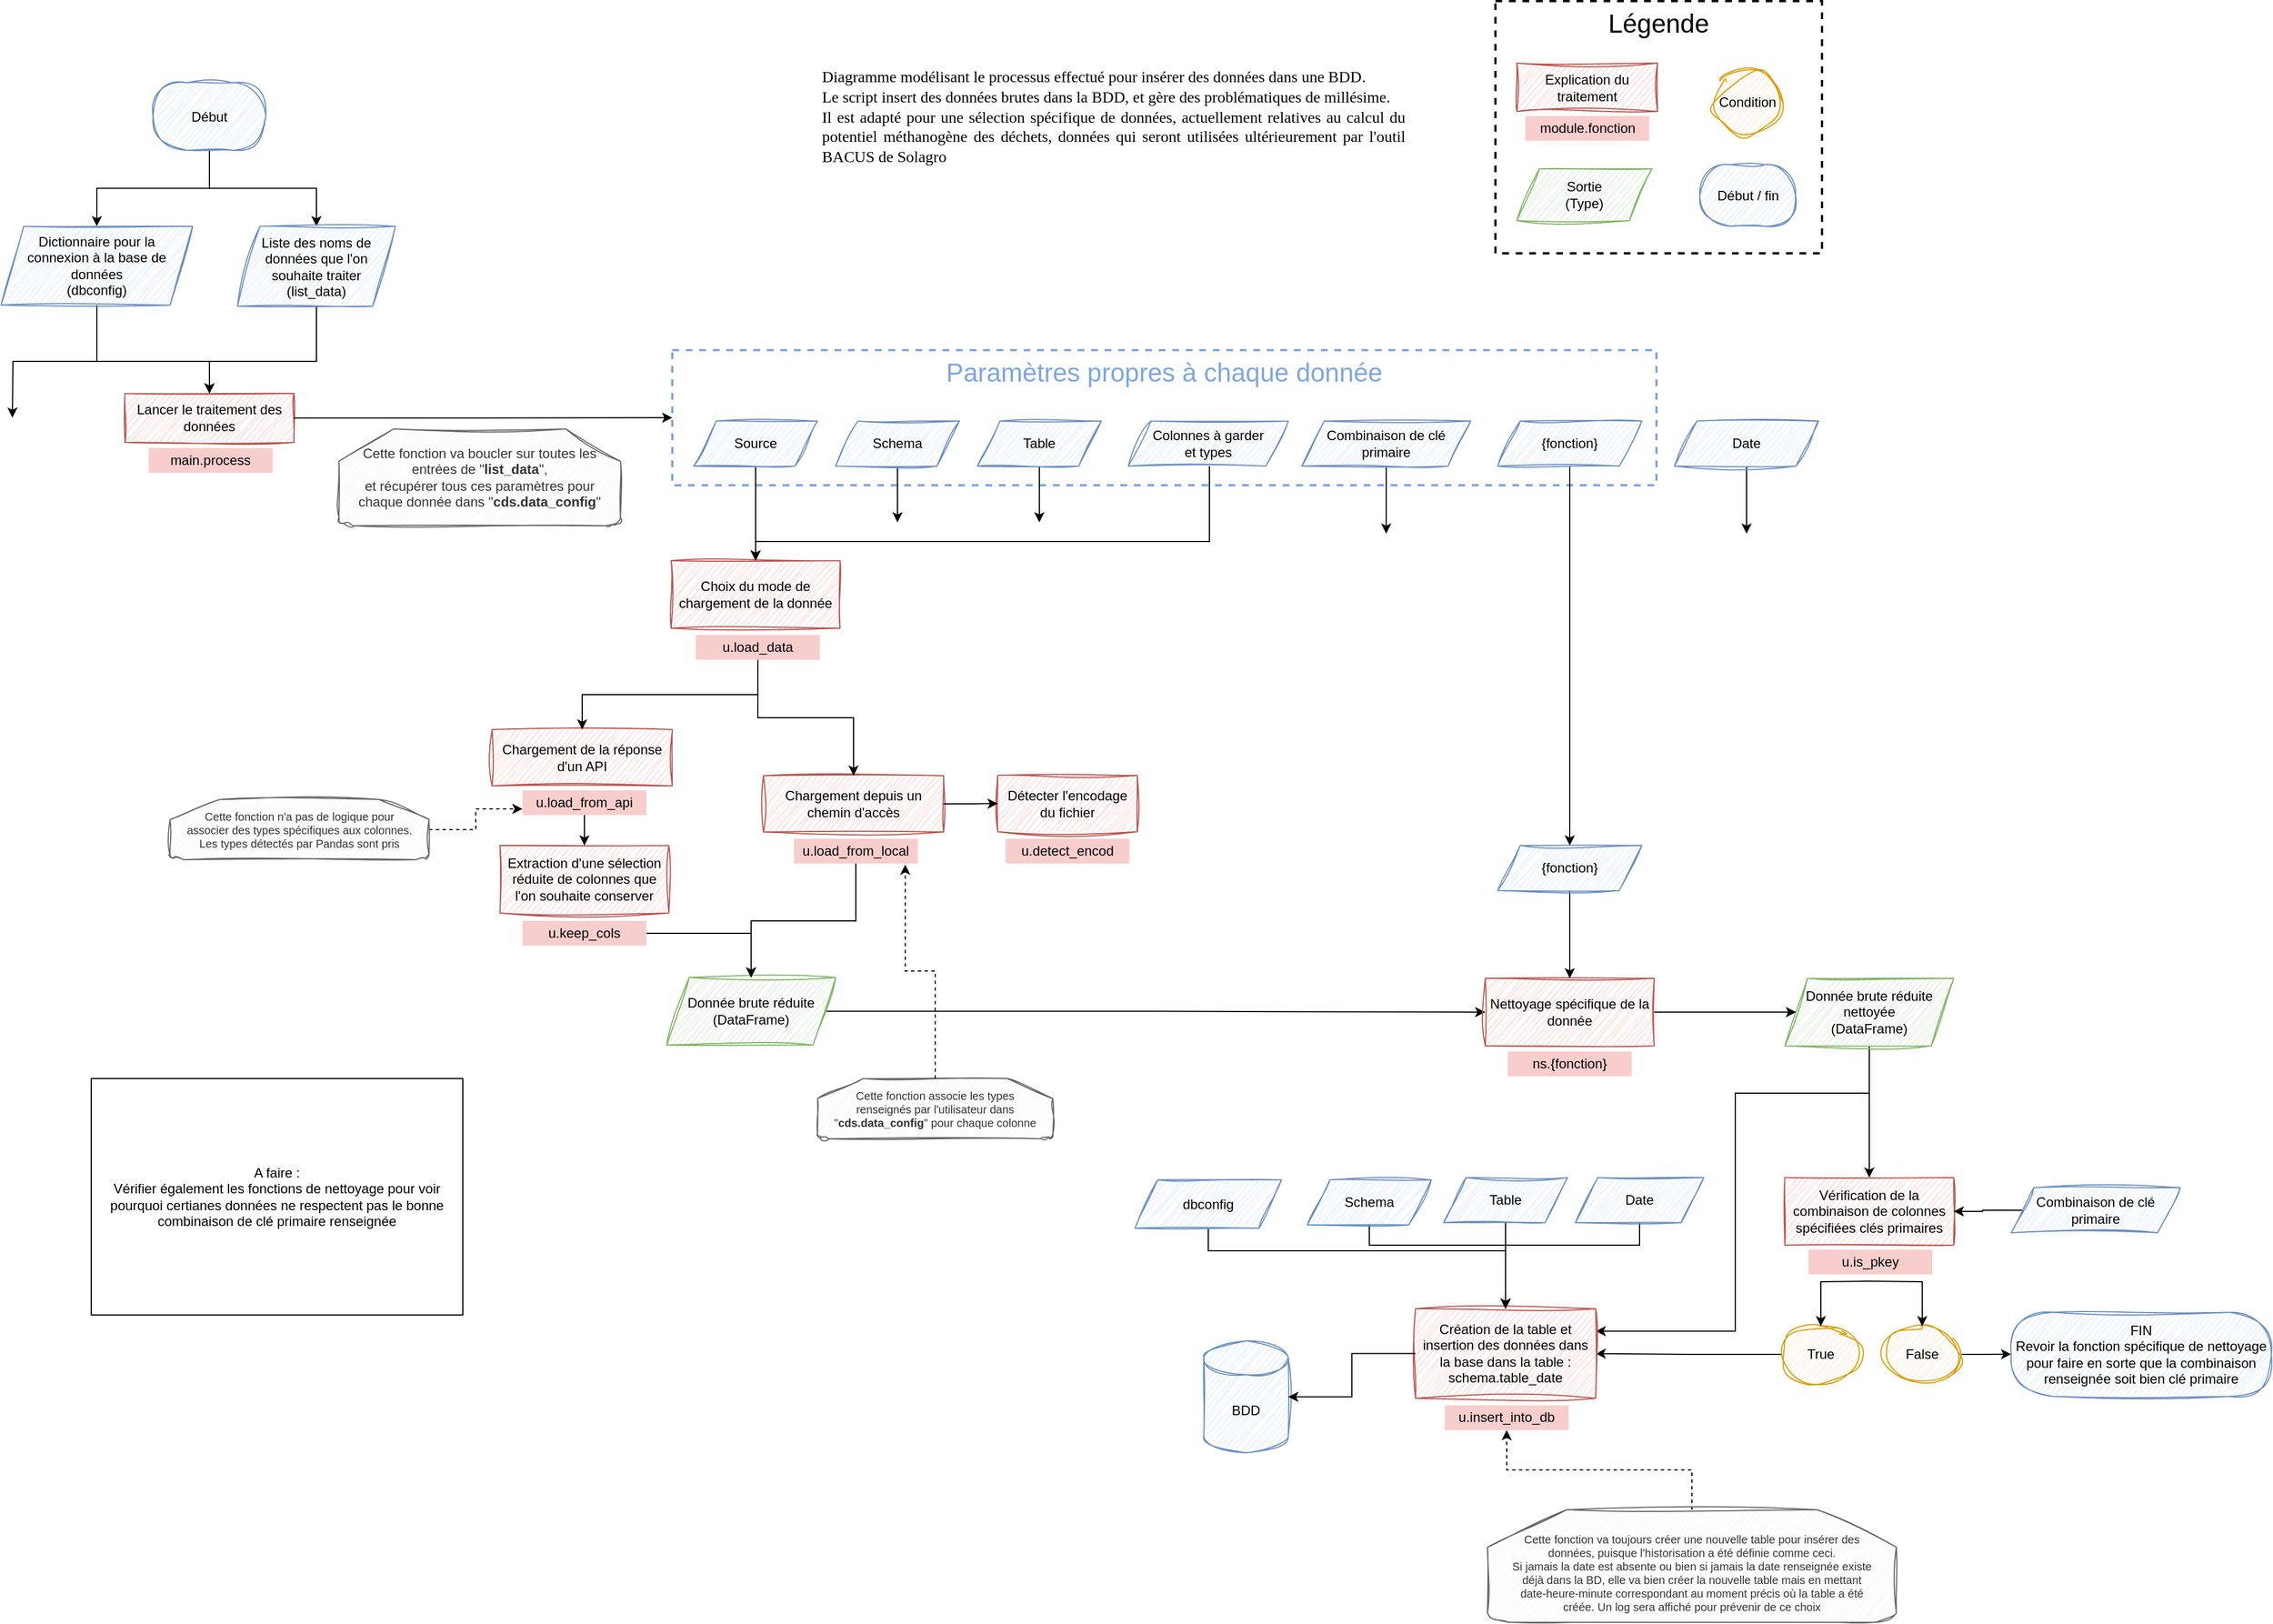 <mxfile version="24.4.9" type="github">
  <diagram name="diagramme de prétraitement BACUS" id="u4DxyU6BI0TSQ7bg5pkQ">
    <mxGraphModel dx="2915" dy="834" grid="1" gridSize="10" guides="1" tooltips="1" connect="1" arrows="1" fold="1" page="1" pageScale="1" pageWidth="1169" pageHeight="827" math="0" shadow="0">
      <root>
        <mxCell id="0" />
        <mxCell id="1" style="" parent="0" />
        <mxCell id="ykNilkHp2qxzxDO7TVly-141" value="Paramètres propres à chaque donnée" style="rounded=0;whiteSpace=wrap;html=1;fillColor=none;strokeColor=#7EA6E0;strokeWidth=2;dashed=1;verticalAlign=top;fontSize=23;fontColor=#7EA6E0;" parent="1" vertex="1">
          <mxGeometry x="56" y="320" width="874" height="120" as="geometry" />
        </mxCell>
        <mxCell id="ykNilkHp2qxzxDO7TVly-148" value="Légende" style="rounded=0;whiteSpace=wrap;html=1;fillColor=none;strokeColor=#000000;strokeWidth=2;dashed=1;verticalAlign=top;fontSize=23;fontColor=#000000;" parent="1" vertex="1">
          <mxGeometry x="787" y="10" width="290" height="224" as="geometry" />
        </mxCell>
        <mxCell id="ykNilkHp2qxzxDO7TVly-1" value="&lt;div align=&quot;justify&quot; style=&quot;font-size: 14px;&quot;&gt;&lt;font face=&quot;Verdana&quot; style=&quot;font-size: 14px;&quot;&gt;Diagramme modélisant le processus effectué pour insérer des données dans une BDD&lt;/font&gt;.&lt;/div&gt;&lt;div align=&quot;justify&quot; style=&quot;font-size: 14px;&quot;&gt;&lt;font face=&quot;Verdana&quot; style=&quot;font-size: 14px;&quot;&gt;Le script insert des données brutes dans la BDD, et gère des problématiques de millésime.&lt;/font&gt;&lt;/div&gt;&lt;div align=&quot;justify&quot; style=&quot;font-size: 14px;&quot;&gt;&lt;font face=&quot;Verdana&quot; style=&quot;font-size: 14px;&quot;&gt;Il est adapté pour une sélection spécifique de données, actuellement relatives au calcul du potentiel méthanogène des déchets, données qui seront utilisées ultérieurement par l&#39;outil BACUS de Solagro&amp;nbsp;&lt;/font&gt;&lt;font face=&quot;qgXE17dpwsvQwZZDxikX&quot; style=&quot;font-size: 14px;&quot;&gt; &lt;/font&gt;&lt;br&gt;&lt;/div&gt;" style="text;html=1;align=center;verticalAlign=middle;whiteSpace=wrap;rounded=0;" parent="1" vertex="1">
          <mxGeometry x="188" y="30" width="520" height="165" as="geometry" />
        </mxCell>
        <mxCell id="ykNilkHp2qxzxDO7TVly-10" value="" style="group" parent="1" vertex="1" connectable="0">
          <mxGeometry x="-104" y="647" width="160" height="86" as="geometry" />
        </mxCell>
        <mxCell id="ykNilkHp2qxzxDO7TVly-7" value="Chargement de la réponse d&#39;un API" style="rounded=0;whiteSpace=wrap;html=1;fillColor=#f8cecc;strokeColor=#b85450;sketch=1;curveFitting=1;jiggle=2;" parent="ykNilkHp2qxzxDO7TVly-10" vertex="1">
          <mxGeometry y="10" width="160" height="50" as="geometry" />
        </mxCell>
        <mxCell id="ykNilkHp2qxzxDO7TVly-9" value="u.load_from_api" style="text;html=1;align=center;verticalAlign=middle;whiteSpace=wrap;rounded=0;fillColor=#f8cecc;strokeColor=none;glass=0;shadow=0;" parent="ykNilkHp2qxzxDO7TVly-10" vertex="1">
          <mxGeometry x="27" y="64" width="110" height="22" as="geometry" />
        </mxCell>
        <mxCell id="ykNilkHp2qxzxDO7TVly-14" value="" style="group" parent="1" vertex="1" connectable="0">
          <mxGeometry x="137" y="688" width="160" height="88" as="geometry" />
        </mxCell>
        <mxCell id="ykNilkHp2qxzxDO7TVly-8" value="Chargement depuis un chemin d&#39;accès" style="rounded=0;whiteSpace=wrap;html=1;fillColor=#f8cecc;strokeColor=#b85450;sketch=1;curveFitting=1;jiggle=2;" parent="ykNilkHp2qxzxDO7TVly-14" vertex="1">
          <mxGeometry y="10" width="160" height="50" as="geometry" />
        </mxCell>
        <mxCell id="ykNilkHp2qxzxDO7TVly-11" value="" style="group" parent="ykNilkHp2qxzxDO7TVly-14" vertex="1" connectable="0">
          <mxGeometry y="2" width="160" height="86" as="geometry" />
        </mxCell>
        <mxCell id="ykNilkHp2qxzxDO7TVly-13" value="u.load_from_local" style="text;html=1;align=center;verticalAlign=middle;whiteSpace=wrap;rounded=0;fillColor=#f8cecc;strokeColor=none;glass=0;shadow=0;" parent="ykNilkHp2qxzxDO7TVly-11" vertex="1">
          <mxGeometry x="27" y="64" width="110" height="22" as="geometry" />
        </mxCell>
        <mxCell id="ykNilkHp2qxzxDO7TVly-16" value="" style="group" parent="1" vertex="1" connectable="0">
          <mxGeometry x="55" y="507" width="150" height="87" as="geometry" />
        </mxCell>
        <mxCell id="ykNilkHp2qxzxDO7TVly-4" value="Choix du mode de chargement de la donnée" style="rounded=0;whiteSpace=wrap;html=1;fillColor=#f8cecc;strokeColor=#b85450;sketch=1;curveFitting=1;jiggle=2;" parent="ykNilkHp2qxzxDO7TVly-16" vertex="1">
          <mxGeometry width="150" height="60" as="geometry" />
        </mxCell>
        <mxCell id="ykNilkHp2qxzxDO7TVly-15" value="u.load_data" style="text;html=1;align=center;verticalAlign=middle;whiteSpace=wrap;rounded=0;fillColor=#f8cecc;strokeColor=none;glass=0;shadow=0;" parent="ykNilkHp2qxzxDO7TVly-16" vertex="1">
          <mxGeometry x="22" y="66" width="110" height="22" as="geometry" />
        </mxCell>
        <mxCell id="ykNilkHp2qxzxDO7TVly-23" value="" style="group" parent="1" vertex="1" connectable="0">
          <mxGeometry x="-97" y="760" width="150" height="89" as="geometry" />
        </mxCell>
        <mxCell id="ykNilkHp2qxzxDO7TVly-21" value="Extraction d&#39;une sélection réduite de colonnes que l&#39;on souhaite conserver" style="rounded=0;whiteSpace=wrap;html=1;fillColor=#f8cecc;strokeColor=#b85450;sketch=1;curveFitting=1;jiggle=2;" parent="ykNilkHp2qxzxDO7TVly-23" vertex="1">
          <mxGeometry width="150" height="60" as="geometry" />
        </mxCell>
        <mxCell id="ykNilkHp2qxzxDO7TVly-22" value="u.keep_cols" style="text;html=1;align=center;verticalAlign=middle;whiteSpace=wrap;rounded=0;fillColor=#f8cecc;strokeColor=none;glass=0;shadow=0;" parent="ykNilkHp2qxzxDO7TVly-23" vertex="1">
          <mxGeometry x="20" y="67" width="110" height="22" as="geometry" />
        </mxCell>
        <mxCell id="6cZS5B_oIn2Czi7_O2uO-26" style="edgeStyle=orthogonalEdgeStyle;rounded=0;orthogonalLoop=1;jettySize=auto;html=1;entryX=0;entryY=0.5;entryDx=0;entryDy=0;" edge="1" parent="1" source="ykNilkHp2qxzxDO7TVly-25" target="ykNilkHp2qxzxDO7TVly-28">
          <mxGeometry relative="1" as="geometry" />
        </mxCell>
        <mxCell id="ykNilkHp2qxzxDO7TVly-25" value="&lt;div&gt;Donnée brute réduite &lt;br&gt;&lt;/div&gt;&lt;div&gt;(DataFrame)&lt;br&gt;&lt;/div&gt;" style="shape=parallelogram;perimeter=parallelogramPerimeter;whiteSpace=wrap;html=1;fixedSize=1;fillColor=#d5e8d4;strokeColor=#82b366;sketch=1;curveFitting=1;jiggle=2;" parent="1" vertex="1">
          <mxGeometry x="51" y="877.26" width="150" height="60" as="geometry" />
        </mxCell>
        <mxCell id="ykNilkHp2qxzxDO7TVly-30" value="" style="group" parent="1" vertex="1" connectable="0">
          <mxGeometry x="778" y="878" width="150" height="87" as="geometry" />
        </mxCell>
        <mxCell id="ykNilkHp2qxzxDO7TVly-28" value="Nettoyage spécifique de la donnée" style="rounded=0;whiteSpace=wrap;html=1;fillColor=#f8cecc;strokeColor=#b85450;sketch=1;curveFitting=1;jiggle=2;" parent="ykNilkHp2qxzxDO7TVly-30" vertex="1">
          <mxGeometry width="150" height="60" as="geometry" />
        </mxCell>
        <mxCell id="ykNilkHp2qxzxDO7TVly-29" value="ns.{fonction}" style="text;html=1;align=center;verticalAlign=middle;whiteSpace=wrap;rounded=0;fillColor=#f8cecc;strokeColor=none;glass=0;shadow=0;" parent="ykNilkHp2qxzxDO7TVly-30" vertex="1">
          <mxGeometry x="20" y="65" width="110" height="22" as="geometry" />
        </mxCell>
        <mxCell id="ykNilkHp2qxzxDO7TVly-42" style="edgeStyle=orthogonalEdgeStyle;rounded=0;orthogonalLoop=1;jettySize=auto;html=1;entryX=0.5;entryY=0;entryDx=0;entryDy=0;" parent="1" source="ykNilkHp2qxzxDO7TVly-34" target="ykNilkHp2qxzxDO7TVly-36" edge="1">
          <mxGeometry relative="1" as="geometry" />
        </mxCell>
        <mxCell id="ykNilkHp2qxzxDO7TVly-132" style="edgeStyle=orthogonalEdgeStyle;rounded=0;orthogonalLoop=1;jettySize=auto;html=1;entryX=1;entryY=0.25;entryDx=0;entryDy=0;" parent="1" source="ykNilkHp2qxzxDO7TVly-34" target="ykNilkHp2qxzxDO7TVly-114" edge="1">
          <mxGeometry relative="1" as="geometry">
            <Array as="points">
              <mxPoint x="1119" y="980" />
              <mxPoint x="1000" y="980" />
              <mxPoint x="1000" y="1191" />
            </Array>
          </mxGeometry>
        </mxCell>
        <mxCell id="ykNilkHp2qxzxDO7TVly-34" value="&lt;div&gt;Donnée brute réduite&lt;/div&gt;&lt;div&gt;nettoyée &lt;br&gt;&lt;/div&gt;&lt;div&gt;(DataFrame)&lt;br&gt;&lt;/div&gt;" style="shape=parallelogram;perimeter=parallelogramPerimeter;whiteSpace=wrap;html=1;fixedSize=1;fillColor=#d5e8d4;strokeColor=#82b366;sketch=1;curveFitting=1;jiggle=2;" parent="1" vertex="1">
          <mxGeometry x="1044" y="878" width="150" height="60" as="geometry" />
        </mxCell>
        <mxCell id="ykNilkHp2qxzxDO7TVly-35" value="" style="edgeStyle=orthogonalEdgeStyle;rounded=0;orthogonalLoop=1;jettySize=auto;html=1;" parent="1" source="ykNilkHp2qxzxDO7TVly-28" target="ykNilkHp2qxzxDO7TVly-34" edge="1">
          <mxGeometry relative="1" as="geometry" />
        </mxCell>
        <mxCell id="ykNilkHp2qxzxDO7TVly-38" value="" style="group" parent="1" vertex="1" connectable="0">
          <mxGeometry x="1044" y="1055" width="150" height="86" as="geometry" />
        </mxCell>
        <mxCell id="ykNilkHp2qxzxDO7TVly-36" value="Vérification de la combinaison de colonnes spécifiées clés primaires" style="rounded=0;whiteSpace=wrap;html=1;fillColor=#f8cecc;strokeColor=#b85450;sketch=1;curveFitting=1;jiggle=2;" parent="ykNilkHp2qxzxDO7TVly-38" vertex="1">
          <mxGeometry width="150" height="60" as="geometry" />
        </mxCell>
        <mxCell id="ykNilkHp2qxzxDO7TVly-37" value="u.is_pkey" style="text;html=1;align=center;verticalAlign=middle;whiteSpace=wrap;rounded=0;fillColor=#f8cecc;strokeColor=none;glass=0;shadow=0;" parent="ykNilkHp2qxzxDO7TVly-38" vertex="1">
          <mxGeometry x="21" y="64" width="110" height="22" as="geometry" />
        </mxCell>
        <mxCell id="ykNilkHp2qxzxDO7TVly-116" style="edgeStyle=orthogonalEdgeStyle;rounded=0;orthogonalLoop=1;jettySize=auto;html=1;entryX=1;entryY=0.5;entryDx=0;entryDy=0;" parent="1" source="ykNilkHp2qxzxDO7TVly-43" target="ykNilkHp2qxzxDO7TVly-114" edge="1">
          <mxGeometry relative="1" as="geometry" />
        </mxCell>
        <mxCell id="ykNilkHp2qxzxDO7TVly-43" value="True" style="ellipse;whiteSpace=wrap;html=1;fillColor=#ffe6cc;strokeColor=#d79b00;sketch=1;curveFitting=1;jiggle=2;" parent="1" vertex="1">
          <mxGeometry x="1041" y="1187" width="70" height="50" as="geometry" />
        </mxCell>
        <mxCell id="ykNilkHp2qxzxDO7TVly-115" value="" style="edgeStyle=orthogonalEdgeStyle;rounded=0;orthogonalLoop=1;jettySize=auto;html=1;" parent="1" source="ykNilkHp2qxzxDO7TVly-45" edge="1">
          <mxGeometry relative="1" as="geometry">
            <mxPoint x="1245" y="1211.857" as="targetPoint" />
          </mxGeometry>
        </mxCell>
        <mxCell id="ykNilkHp2qxzxDO7TVly-45" value="False" style="ellipse;whiteSpace=wrap;html=1;sketch=1;curveFitting=1;jiggle=2;fillColor=#ffe6cc;strokeColor=#d79b00;" parent="1" vertex="1">
          <mxGeometry x="1131" y="1187" width="70" height="50" as="geometry" />
        </mxCell>
        <mxCell id="ykNilkHp2qxzxDO7TVly-46" style="edgeStyle=orthogonalEdgeStyle;rounded=0;orthogonalLoop=1;jettySize=auto;html=1;entryX=0.5;entryY=0;entryDx=0;entryDy=0;" parent="1" target="ykNilkHp2qxzxDO7TVly-43" edge="1">
          <mxGeometry relative="1" as="geometry">
            <mxPoint x="1119" y="1147" as="sourcePoint" />
          </mxGeometry>
        </mxCell>
        <mxCell id="ykNilkHp2qxzxDO7TVly-47" style="edgeStyle=orthogonalEdgeStyle;rounded=0;orthogonalLoop=1;jettySize=auto;html=1;" parent="1" target="ykNilkHp2qxzxDO7TVly-45" edge="1">
          <mxGeometry relative="1" as="geometry">
            <mxPoint x="1119" y="1147" as="sourcePoint" />
          </mxGeometry>
        </mxCell>
        <mxCell id="ykNilkHp2qxzxDO7TVly-48" value="&lt;div&gt;FIN&lt;br&gt;&lt;/div&gt;&lt;div&gt;Revoir la fonction spécifique de nettoyage pour faire en sorte que la combinaison renseignée soit bien clé primaire&lt;/div&gt;" style="rounded=1;whiteSpace=wrap;html=1;fillColor=#dae8fc;strokeColor=#6c8ebf;sketch=1;curveFitting=1;jiggle=2;arcSize=50;" parent="1" vertex="1">
          <mxGeometry x="1245" y="1174.63" width="231" height="74.75" as="geometry" />
        </mxCell>
        <mxCell id="ykNilkHp2qxzxDO7TVly-104" style="edgeStyle=orthogonalEdgeStyle;rounded=0;orthogonalLoop=1;jettySize=auto;html=1;" parent="1" source="ykNilkHp2qxzxDO7TVly-93" target="ykNilkHp2qxzxDO7TVly-4" edge="1">
          <mxGeometry relative="1" as="geometry" />
        </mxCell>
        <mxCell id="ykNilkHp2qxzxDO7TVly-93" value="Source" style="shape=parallelogram;perimeter=parallelogramPerimeter;whiteSpace=wrap;html=1;fixedSize=1;fillColor=#dae8fc;strokeColor=#6c8ebf;sketch=1;curveFitting=1;jiggle=2;" parent="1" vertex="1">
          <mxGeometry x="75" y="383" width="110" height="40" as="geometry" />
        </mxCell>
        <mxCell id="ykNilkHp2qxzxDO7TVly-137" style="edgeStyle=orthogonalEdgeStyle;rounded=0;orthogonalLoop=1;jettySize=auto;html=1;" parent="1" source="ykNilkHp2qxzxDO7TVly-94" edge="1">
          <mxGeometry relative="1" as="geometry">
            <mxPoint x="256" y="473" as="targetPoint" />
          </mxGeometry>
        </mxCell>
        <mxCell id="ykNilkHp2qxzxDO7TVly-94" value="Schema" style="shape=parallelogram;perimeter=parallelogramPerimeter;whiteSpace=wrap;html=1;fixedSize=1;fillColor=#dae8fc;strokeColor=#6c8ebf;sketch=1;curveFitting=1;jiggle=2;" parent="1" vertex="1">
          <mxGeometry x="201" y="383" width="110" height="40" as="geometry" />
        </mxCell>
        <mxCell id="ykNilkHp2qxzxDO7TVly-138" style="edgeStyle=orthogonalEdgeStyle;rounded=0;orthogonalLoop=1;jettySize=auto;html=1;" parent="1" source="ykNilkHp2qxzxDO7TVly-95" edge="1">
          <mxGeometry relative="1" as="geometry">
            <mxPoint x="382" y="473" as="targetPoint" />
          </mxGeometry>
        </mxCell>
        <mxCell id="ykNilkHp2qxzxDO7TVly-95" value="Table" style="shape=parallelogram;perimeter=parallelogramPerimeter;whiteSpace=wrap;html=1;fixedSize=1;fillColor=#dae8fc;strokeColor=#6c8ebf;sketch=1;curveFitting=1;jiggle=2;" parent="1" vertex="1">
          <mxGeometry x="327" y="383" width="110" height="40" as="geometry" />
        </mxCell>
        <mxCell id="ykNilkHp2qxzxDO7TVly-140" style="edgeStyle=orthogonalEdgeStyle;rounded=0;orthogonalLoop=1;jettySize=auto;html=1;" parent="1" source="ykNilkHp2qxzxDO7TVly-97" edge="1">
          <mxGeometry relative="1" as="geometry">
            <mxPoint x="690" y="483" as="targetPoint" />
          </mxGeometry>
        </mxCell>
        <mxCell id="ykNilkHp2qxzxDO7TVly-97" value="Combinaison de clé primaire" style="shape=parallelogram;perimeter=parallelogramPerimeter;whiteSpace=wrap;html=1;fixedSize=1;fillColor=#dae8fc;strokeColor=#6c8ebf;sketch=1;curveFitting=1;jiggle=2;" parent="1" vertex="1">
          <mxGeometry x="615" y="383" width="150" height="40" as="geometry" />
        </mxCell>
        <mxCell id="ykNilkHp2qxzxDO7TVly-108" style="edgeStyle=orthogonalEdgeStyle;rounded=0;orthogonalLoop=1;jettySize=auto;html=1;entryX=0.5;entryY=0;entryDx=0;entryDy=0;" parent="1" source="ykNilkHp2qxzxDO7TVly-98" target="ykNilkHp2qxzxDO7TVly-28" edge="1">
          <mxGeometry relative="1" as="geometry" />
        </mxCell>
        <mxCell id="ykNilkHp2qxzxDO7TVly-98" value="{fonction}" style="shape=parallelogram;perimeter=parallelogramPerimeter;whiteSpace=wrap;html=1;fixedSize=1;fillColor=#dae8fc;strokeColor=#6c8ebf;sketch=1;curveFitting=1;jiggle=2;" parent="1" vertex="1">
          <mxGeometry x="789" y="760" width="128" height="40" as="geometry" />
        </mxCell>
        <mxCell id="ykNilkHp2qxzxDO7TVly-139" style="edgeStyle=orthogonalEdgeStyle;rounded=0;orthogonalLoop=1;jettySize=auto;html=1;" parent="1" source="ykNilkHp2qxzxDO7TVly-99" edge="1">
          <mxGeometry relative="1" as="geometry">
            <mxPoint x="1010" y="483" as="targetPoint" />
          </mxGeometry>
        </mxCell>
        <mxCell id="ykNilkHp2qxzxDO7TVly-99" value="Date" style="shape=parallelogram;perimeter=parallelogramPerimeter;whiteSpace=wrap;html=1;fixedSize=1;fillColor=#dae8fc;strokeColor=#6c8ebf;sketch=1;curveFitting=1;jiggle=2;" parent="1" vertex="1">
          <mxGeometry x="946" y="383" width="128" height="40" as="geometry" />
        </mxCell>
        <mxCell id="6cZS5B_oIn2Czi7_O2uO-19" style="edgeStyle=orthogonalEdgeStyle;rounded=0;orthogonalLoop=1;jettySize=auto;html=1;entryX=0.5;entryY=0;entryDx=0;entryDy=0;" edge="1" parent="1" source="ykNilkHp2qxzxDO7TVly-106" target="ykNilkHp2qxzxDO7TVly-4">
          <mxGeometry relative="1" as="geometry">
            <Array as="points">
              <mxPoint x="533" y="490" />
              <mxPoint x="130" y="490" />
            </Array>
          </mxGeometry>
        </mxCell>
        <mxCell id="ykNilkHp2qxzxDO7TVly-106" value="&lt;div&gt;Colonnes à garder&lt;/div&gt;&lt;div&gt;et types&lt;br&gt;&lt;/div&gt;" style="shape=parallelogram;perimeter=parallelogramPerimeter;whiteSpace=wrap;html=1;fixedSize=1;fillColor=#dae8fc;strokeColor=#6c8ebf;sketch=1;curveFitting=1;jiggle=2;" parent="1" vertex="1">
          <mxGeometry x="461" y="383" width="142" height="40" as="geometry" />
        </mxCell>
        <mxCell id="ykNilkHp2qxzxDO7TVly-110" style="edgeStyle=orthogonalEdgeStyle;rounded=0;orthogonalLoop=1;jettySize=auto;html=1;entryX=0.5;entryY=0;entryDx=0;entryDy=0;" parent="1" source="ykNilkHp2qxzxDO7TVly-109" target="ykNilkHp2qxzxDO7TVly-98" edge="1">
          <mxGeometry relative="1" as="geometry" />
        </mxCell>
        <mxCell id="ykNilkHp2qxzxDO7TVly-109" value="{fonction}" style="shape=parallelogram;perimeter=parallelogramPerimeter;whiteSpace=wrap;html=1;fixedSize=1;fillColor=#dae8fc;strokeColor=#6c8ebf;sketch=1;curveFitting=1;jiggle=2;" parent="1" vertex="1">
          <mxGeometry x="789" y="383" width="128" height="40" as="geometry" />
        </mxCell>
        <mxCell id="ykNilkHp2qxzxDO7TVly-112" style="edgeStyle=orthogonalEdgeStyle;rounded=0;orthogonalLoop=1;jettySize=auto;html=1;entryX=1;entryY=0.5;entryDx=0;entryDy=0;" parent="1" source="ykNilkHp2qxzxDO7TVly-111" target="ykNilkHp2qxzxDO7TVly-36" edge="1">
          <mxGeometry relative="1" as="geometry" />
        </mxCell>
        <mxCell id="ykNilkHp2qxzxDO7TVly-111" value="Combinaison de clé primaire" style="shape=parallelogram;perimeter=parallelogramPerimeter;whiteSpace=wrap;html=1;fixedSize=1;fillColor=#dae8fc;strokeColor=#6c8ebf;sketch=1;curveFitting=1;jiggle=2;" parent="1" vertex="1">
          <mxGeometry x="1245" y="1064" width="150" height="40" as="geometry" />
        </mxCell>
        <mxCell id="ykNilkHp2qxzxDO7TVly-118" value="" style="group" parent="1" vertex="1" connectable="0">
          <mxGeometry x="716" y="1171.53" width="160" height="107.74" as="geometry" />
        </mxCell>
        <mxCell id="ykNilkHp2qxzxDO7TVly-114" value="&lt;div&gt;Création de la table et insertion des données dans la base dans la table :&lt;/div&gt;&lt;div&gt;schema.table_date&lt;br&gt;&lt;/div&gt;" style="rounded=0;whiteSpace=wrap;html=1;fillColor=#f8cecc;strokeColor=#b85450;sketch=1;curveFitting=1;jiggle=2;" parent="ykNilkHp2qxzxDO7TVly-118" vertex="1">
          <mxGeometry width="160" height="79.47" as="geometry" />
        </mxCell>
        <mxCell id="ykNilkHp2qxzxDO7TVly-117" value="u.insert_into_db" style="text;html=1;align=center;verticalAlign=middle;whiteSpace=wrap;rounded=0;fillColor=#f8cecc;strokeColor=none;glass=0;shadow=0;" parent="ykNilkHp2qxzxDO7TVly-118" vertex="1">
          <mxGeometry x="26" y="85.74" width="110" height="22" as="geometry" />
        </mxCell>
        <mxCell id="ykNilkHp2qxzxDO7TVly-120" style="edgeStyle=orthogonalEdgeStyle;rounded=0;orthogonalLoop=1;jettySize=auto;html=1;exitX=0.5;exitY=1;exitDx=0;exitDy=0;entryX=0.5;entryY=0;entryDx=0;entryDy=0;" parent="1" source="ykNilkHp2qxzxDO7TVly-15" target="ykNilkHp2qxzxDO7TVly-7" edge="1">
          <mxGeometry relative="1" as="geometry" />
        </mxCell>
        <mxCell id="ykNilkHp2qxzxDO7TVly-121" style="edgeStyle=orthogonalEdgeStyle;rounded=0;orthogonalLoop=1;jettySize=auto;html=1;entryX=0.5;entryY=0;entryDx=0;entryDy=0;" parent="1" source="ykNilkHp2qxzxDO7TVly-15" target="ykNilkHp2qxzxDO7TVly-8" edge="1">
          <mxGeometry relative="1" as="geometry" />
        </mxCell>
        <mxCell id="ykNilkHp2qxzxDO7TVly-127" style="edgeStyle=orthogonalEdgeStyle;rounded=0;orthogonalLoop=1;jettySize=auto;html=1;" parent="1" source="ykNilkHp2qxzxDO7TVly-123" target="ykNilkHp2qxzxDO7TVly-114" edge="1">
          <mxGeometry relative="1" as="geometry">
            <Array as="points">
              <mxPoint x="675" y="1115" />
              <mxPoint x="796" y="1115" />
            </Array>
          </mxGeometry>
        </mxCell>
        <mxCell id="ykNilkHp2qxzxDO7TVly-123" value="Schema" style="shape=parallelogram;perimeter=parallelogramPerimeter;whiteSpace=wrap;html=1;fixedSize=1;fillColor=#dae8fc;strokeColor=#6c8ebf;sketch=1;curveFitting=1;jiggle=2;" parent="1" vertex="1">
          <mxGeometry x="620" y="1057" width="110" height="40" as="geometry" />
        </mxCell>
        <mxCell id="ykNilkHp2qxzxDO7TVly-128" style="edgeStyle=orthogonalEdgeStyle;rounded=0;orthogonalLoop=1;jettySize=auto;html=1;entryX=0.5;entryY=0;entryDx=0;entryDy=0;" parent="1" source="ykNilkHp2qxzxDO7TVly-124" target="ykNilkHp2qxzxDO7TVly-114" edge="1">
          <mxGeometry relative="1" as="geometry" />
        </mxCell>
        <mxCell id="ykNilkHp2qxzxDO7TVly-124" value="Table" style="shape=parallelogram;perimeter=parallelogramPerimeter;whiteSpace=wrap;html=1;fixedSize=1;fillColor=#dae8fc;strokeColor=#6c8ebf;sketch=1;curveFitting=1;jiggle=2;" parent="1" vertex="1">
          <mxGeometry x="741" y="1055" width="110" height="40" as="geometry" />
        </mxCell>
        <mxCell id="ykNilkHp2qxzxDO7TVly-129" style="edgeStyle=orthogonalEdgeStyle;rounded=0;orthogonalLoop=1;jettySize=auto;html=1;entryX=0.5;entryY=0;entryDx=0;entryDy=0;" parent="1" source="ykNilkHp2qxzxDO7TVly-125" target="ykNilkHp2qxzxDO7TVly-114" edge="1">
          <mxGeometry relative="1" as="geometry">
            <Array as="points">
              <mxPoint x="915" y="1115" />
              <mxPoint x="796" y="1115" />
            </Array>
          </mxGeometry>
        </mxCell>
        <mxCell id="ykNilkHp2qxzxDO7TVly-125" value="Date" style="shape=parallelogram;perimeter=parallelogramPerimeter;whiteSpace=wrap;html=1;fixedSize=1;fillColor=#dae8fc;strokeColor=#6c8ebf;sketch=1;curveFitting=1;jiggle=2;" parent="1" vertex="1">
          <mxGeometry x="858" y="1055" width="114" height="40" as="geometry" />
        </mxCell>
        <mxCell id="ykNilkHp2qxzxDO7TVly-135" value="BDD" style="shape=cylinder3;whiteSpace=wrap;html=1;boundedLbl=1;backgroundOutline=1;size=15;fillColor=#dae8fc;strokeColor=#6c8ebf;sketch=1;curveFitting=1;jiggle=2;" parent="1" vertex="1">
          <mxGeometry x="528" y="1200" width="75" height="99.47" as="geometry" />
        </mxCell>
        <mxCell id="ykNilkHp2qxzxDO7TVly-136" value="" style="edgeStyle=orthogonalEdgeStyle;rounded=0;orthogonalLoop=1;jettySize=auto;html=1;" parent="1" source="ykNilkHp2qxzxDO7TVly-114" target="ykNilkHp2qxzxDO7TVly-135" edge="1">
          <mxGeometry relative="1" as="geometry" />
        </mxCell>
        <mxCell id="ykNilkHp2qxzxDO7TVly-144" value="Sortie&lt;div&gt;(Type)&lt;br&gt;&lt;/div&gt;" style="shape=parallelogram;perimeter=parallelogramPerimeter;whiteSpace=wrap;html=1;fixedSize=1;fillColor=#d5e8d4;strokeColor=#82b366;sketch=1;curveFitting=1;jiggle=2;" parent="1" vertex="1">
          <mxGeometry x="806" y="159" width="120" height="46" as="geometry" />
        </mxCell>
        <mxCell id="ykNilkHp2qxzxDO7TVly-145" value="Condition" style="ellipse;whiteSpace=wrap;html=1;fillColor=#ffe6cc;strokeColor=#d79b00;sketch=1;curveFitting=1;jiggle=2;" parent="1" vertex="1">
          <mxGeometry x="981" y="70" width="60" height="60" as="geometry" />
        </mxCell>
        <mxCell id="ykNilkHp2qxzxDO7TVly-146" value="" style="group" parent="1" vertex="1" connectable="0">
          <mxGeometry x="806" y="65" width="125" height="71" as="geometry" />
        </mxCell>
        <mxCell id="ykNilkHp2qxzxDO7TVly-142" value="Explication du traitement" style="rounded=0;whiteSpace=wrap;html=1;fillColor=#f8cecc;strokeColor=#b85450;sketch=1;curveFitting=1;jiggle=2;" parent="ykNilkHp2qxzxDO7TVly-146" vertex="1">
          <mxGeometry width="125" height="43" as="geometry" />
        </mxCell>
        <mxCell id="ykNilkHp2qxzxDO7TVly-143" value="module.fonction" style="text;html=1;align=center;verticalAlign=middle;whiteSpace=wrap;rounded=0;fillColor=#f8cecc;strokeColor=none;glass=0;shadow=0;" parent="ykNilkHp2qxzxDO7TVly-146" vertex="1">
          <mxGeometry x="7.5" y="47" width="110" height="22" as="geometry" />
        </mxCell>
        <mxCell id="ykNilkHp2qxzxDO7TVly-147" value="&lt;div&gt;Début / fin&lt;br&gt;&lt;/div&gt;" style="rounded=1;whiteSpace=wrap;html=1;fillColor=#dae8fc;strokeColor=#6c8ebf;sketch=1;curveFitting=1;jiggle=2;arcSize=50;" parent="1" vertex="1">
          <mxGeometry x="968.5" y="155.25" width="85" height="54.75" as="geometry" />
        </mxCell>
        <mxCell id="ykNilkHp2qxzxDO7TVly-150" value="&lt;div&gt;A faire :&lt;/div&gt;&lt;div&gt;Vérifier également les fonctions de nettoyage pour voir pourquoi certianes données ne respectent pas le bonne combinaison de clé primaire renseignée&lt;br&gt;&lt;/div&gt;" style="rounded=0;whiteSpace=wrap;html=1;" parent="1" vertex="1">
          <mxGeometry x="-460" y="967" width="330" height="210" as="geometry" />
        </mxCell>
        <mxCell id="w7qAbhV22DAJoYdI861r-3" value="" style="group" parent="1" vertex="1" connectable="0">
          <mxGeometry x="345" y="697.73" width="124" height="78.27" as="geometry" />
        </mxCell>
        <mxCell id="w7qAbhV22DAJoYdI861r-1" value="Détecter l&#39;encodage du fichier" style="rounded=0;whiteSpace=wrap;html=1;fillColor=#f8cecc;strokeColor=#b85450;sketch=1;curveFitting=1;jiggle=2;" parent="w7qAbhV22DAJoYdI861r-3" vertex="1">
          <mxGeometry width="124" height="50" as="geometry" />
        </mxCell>
        <mxCell id="w7qAbhV22DAJoYdI861r-2" value="u.detect_encod" style="text;html=1;align=center;verticalAlign=middle;whiteSpace=wrap;rounded=0;fillColor=#f8cecc;strokeColor=none;glass=0;shadow=0;" parent="w7qAbhV22DAJoYdI861r-3" vertex="1">
          <mxGeometry x="7" y="56.27" width="110" height="22" as="geometry" />
        </mxCell>
        <mxCell id="6cZS5B_oIn2Czi7_O2uO-3" value="" style="group" vertex="1" connectable="0" parent="1">
          <mxGeometry x="-430" y="358.5" width="150" height="70.5" as="geometry" />
        </mxCell>
        <mxCell id="6cZS5B_oIn2Czi7_O2uO-1" value="Lancer le traitement des données" style="rounded=0;whiteSpace=wrap;html=1;fillColor=#f8cecc;strokeColor=#b85450;sketch=1;curveFitting=1;jiggle=2;" vertex="1" parent="6cZS5B_oIn2Czi7_O2uO-3">
          <mxGeometry width="150" height="43.5" as="geometry" />
        </mxCell>
        <mxCell id="6cZS5B_oIn2Czi7_O2uO-2" value="main.process" style="text;html=1;align=center;verticalAlign=middle;whiteSpace=wrap;rounded=0;fillColor=#f8cecc;strokeColor=none;glass=0;shadow=0;" vertex="1" parent="6cZS5B_oIn2Czi7_O2uO-3">
          <mxGeometry x="21" y="48.5" width="110" height="22" as="geometry" />
        </mxCell>
        <mxCell id="6cZS5B_oIn2Czi7_O2uO-7" style="edgeStyle=orthogonalEdgeStyle;rounded=0;orthogonalLoop=1;jettySize=auto;html=1;entryX=0.5;entryY=0;entryDx=0;entryDy=0;" edge="1" parent="1" source="6cZS5B_oIn2Czi7_O2uO-4" target="6cZS5B_oIn2Czi7_O2uO-5">
          <mxGeometry relative="1" as="geometry" />
        </mxCell>
        <mxCell id="6cZS5B_oIn2Czi7_O2uO-8" style="edgeStyle=orthogonalEdgeStyle;rounded=0;orthogonalLoop=1;jettySize=auto;html=1;entryX=0.5;entryY=0;entryDx=0;entryDy=0;" edge="1" parent="1" source="6cZS5B_oIn2Czi7_O2uO-4" target="6cZS5B_oIn2Czi7_O2uO-6">
          <mxGeometry relative="1" as="geometry" />
        </mxCell>
        <mxCell id="6cZS5B_oIn2Czi7_O2uO-4" value="&lt;div&gt;Début&lt;br&gt;&lt;/div&gt;" style="rounded=1;whiteSpace=wrap;html=1;fillColor=#dae8fc;strokeColor=#6c8ebf;sketch=1;curveFitting=1;jiggle=2;arcSize=50;" vertex="1" parent="1">
          <mxGeometry x="-405" y="82.5" width="100" height="60" as="geometry" />
        </mxCell>
        <mxCell id="6cZS5B_oIn2Czi7_O2uO-9" style="edgeStyle=orthogonalEdgeStyle;rounded=0;orthogonalLoop=1;jettySize=auto;html=1;" edge="1" parent="1" source="6cZS5B_oIn2Czi7_O2uO-5" target="6cZS5B_oIn2Czi7_O2uO-1">
          <mxGeometry relative="1" as="geometry">
            <Array as="points">
              <mxPoint x="-455" y="330" />
              <mxPoint x="-355" y="330" />
            </Array>
          </mxGeometry>
        </mxCell>
        <mxCell id="6cZS5B_oIn2Czi7_O2uO-32" style="edgeStyle=orthogonalEdgeStyle;rounded=0;orthogonalLoop=1;jettySize=auto;html=1;" edge="1" parent="1" source="6cZS5B_oIn2Czi7_O2uO-5">
          <mxGeometry relative="1" as="geometry">
            <mxPoint x="-530.0" y="380" as="targetPoint" />
          </mxGeometry>
        </mxCell>
        <mxCell id="6cZS5B_oIn2Czi7_O2uO-5" value="&lt;div&gt;Dictionnaire pour la connexion à la base de données&lt;/div&gt;&lt;div&gt;(dbconfig)&lt;br&gt;&lt;/div&gt;" style="shape=parallelogram;perimeter=parallelogramPerimeter;whiteSpace=wrap;html=1;fixedSize=1;fillColor=#dae8fc;strokeColor=#6c8ebf;sketch=1;curveFitting=1;jiggle=2;spacingLeft=5;spacingRight=5;" vertex="1" parent="1">
          <mxGeometry x="-540" y="210" width="170" height="70" as="geometry" />
        </mxCell>
        <mxCell id="6cZS5B_oIn2Czi7_O2uO-10" style="edgeStyle=orthogonalEdgeStyle;rounded=0;orthogonalLoop=1;jettySize=auto;html=1;" edge="1" parent="1" source="6cZS5B_oIn2Czi7_O2uO-6" target="6cZS5B_oIn2Czi7_O2uO-1">
          <mxGeometry relative="1" as="geometry">
            <Array as="points">
              <mxPoint x="-260" y="330" />
              <mxPoint x="-355" y="330" />
            </Array>
          </mxGeometry>
        </mxCell>
        <mxCell id="6cZS5B_oIn2Czi7_O2uO-6" value="&lt;div&gt;Liste des noms de données que l&#39;on souhaite traiter&lt;/div&gt;&lt;div&gt;(list_data)&lt;br&gt;&lt;/div&gt;" style="shape=parallelogram;perimeter=parallelogramPerimeter;whiteSpace=wrap;html=1;fixedSize=1;fillColor=#dae8fc;strokeColor=#6c8ebf;sketch=1;curveFitting=1;jiggle=2;spacingLeft=5;spacingRight=5;" vertex="1" parent="1">
          <mxGeometry x="-330" y="210" width="140" height="71" as="geometry" />
        </mxCell>
        <mxCell id="6cZS5B_oIn2Czi7_O2uO-11" value="&lt;div&gt;Cette fonction va boucler sur toutes les entrées de &quot;&lt;b&gt;list_data&lt;/b&gt;&quot;,&lt;/div&gt;&lt;div&gt;et récupérer tous ces paramètres pour chaque donnée dans &quot;&lt;b&gt;cds.data_config&lt;/b&gt;&quot;&lt;br&gt;&lt;/div&gt;" style="strokeWidth=1;html=1;shape=mxgraph.flowchart.loop_limit;whiteSpace=wrap;fillColor=#f5f5f5;fontColor=#333333;strokeColor=#666666;sketch=1;curveFitting=1;jiggle=2;spacingLeft=10;spacingRight=10;" vertex="1" parent="1">
          <mxGeometry x="-240" y="390" width="250" height="86" as="geometry" />
        </mxCell>
        <mxCell id="6cZS5B_oIn2Czi7_O2uO-12" style="edgeStyle=orthogonalEdgeStyle;rounded=0;orthogonalLoop=1;jettySize=auto;html=1;entryX=0;entryY=0.5;entryDx=0;entryDy=0;" edge="1" parent="1" source="6cZS5B_oIn2Czi7_O2uO-1" target="ykNilkHp2qxzxDO7TVly-141">
          <mxGeometry relative="1" as="geometry" />
        </mxCell>
        <mxCell id="6cZS5B_oIn2Czi7_O2uO-18" style="edgeStyle=orthogonalEdgeStyle;rounded=0;orthogonalLoop=1;jettySize=auto;html=1;entryX=0.5;entryY=0;entryDx=0;entryDy=0;" edge="1" parent="1" source="ykNilkHp2qxzxDO7TVly-22" target="ykNilkHp2qxzxDO7TVly-25">
          <mxGeometry relative="1" as="geometry" />
        </mxCell>
        <mxCell id="6cZS5B_oIn2Czi7_O2uO-22" style="edgeStyle=orthogonalEdgeStyle;rounded=0;orthogonalLoop=1;jettySize=auto;html=1;entryX=0.5;entryY=0;entryDx=0;entryDy=0;" edge="1" parent="1" source="ykNilkHp2qxzxDO7TVly-9" target="ykNilkHp2qxzxDO7TVly-21">
          <mxGeometry relative="1" as="geometry" />
        </mxCell>
        <mxCell id="6cZS5B_oIn2Czi7_O2uO-24" style="edgeStyle=orthogonalEdgeStyle;rounded=0;orthogonalLoop=1;jettySize=auto;html=1;entryX=0;entryY=0.5;entryDx=0;entryDy=0;" edge="1" parent="1" source="ykNilkHp2qxzxDO7TVly-8" target="w7qAbhV22DAJoYdI861r-1">
          <mxGeometry relative="1" as="geometry" />
        </mxCell>
        <mxCell id="6cZS5B_oIn2Czi7_O2uO-25" style="edgeStyle=orthogonalEdgeStyle;rounded=0;orthogonalLoop=1;jettySize=auto;html=1;entryX=0.5;entryY=0;entryDx=0;entryDy=0;" edge="1" parent="1" source="ykNilkHp2qxzxDO7TVly-13" target="ykNilkHp2qxzxDO7TVly-25">
          <mxGeometry relative="1" as="geometry">
            <Array as="points">
              <mxPoint x="219" y="827" />
              <mxPoint x="126" y="827" />
            </Array>
          </mxGeometry>
        </mxCell>
        <mxCell id="6cZS5B_oIn2Czi7_O2uO-27" value="&lt;div style=&quot;font-size: 10px;&quot;&gt;Cette fonction associe les types renseignés par l&#39;utilisateur dans &quot;&lt;b style=&quot;font-size: 10px;&quot;&gt;cds.data_config&lt;/b&gt;&quot; pour chaque colonne&lt;br style=&quot;font-size: 10px;&quot;&gt;&lt;/div&gt;" style="strokeWidth=1;html=1;shape=mxgraph.flowchart.loop_limit;whiteSpace=wrap;fillColor=#f5f5f5;fontColor=#333333;strokeColor=#666666;sketch=1;curveFitting=1;jiggle=2;spacingLeft=10;spacingRight=10;fontSize=10;" vertex="1" parent="1">
          <mxGeometry x="185" y="967" width="209" height="53.5" as="geometry" />
        </mxCell>
        <mxCell id="6cZS5B_oIn2Czi7_O2uO-29" style="edgeStyle=orthogonalEdgeStyle;rounded=0;orthogonalLoop=1;jettySize=auto;html=1;entryX=0.899;entryY=1.045;entryDx=0;entryDy=0;entryPerimeter=0;dashed=1;" edge="1" parent="1" source="6cZS5B_oIn2Czi7_O2uO-27" target="ykNilkHp2qxzxDO7TVly-13">
          <mxGeometry relative="1" as="geometry" />
        </mxCell>
        <mxCell id="6cZS5B_oIn2Czi7_O2uO-31" style="edgeStyle=orthogonalEdgeStyle;rounded=0;orthogonalLoop=1;jettySize=auto;html=1;entryX=0;entryY=0.75;entryDx=0;entryDy=0;dashed=1;" edge="1" parent="1" source="6cZS5B_oIn2Czi7_O2uO-30" target="ykNilkHp2qxzxDO7TVly-9">
          <mxGeometry relative="1" as="geometry" />
        </mxCell>
        <mxCell id="6cZS5B_oIn2Czi7_O2uO-30" value="&lt;div style=&quot;font-size: 10px;&quot;&gt;Cette fonction n&#39;a pas de logique pour associer des types spécifiques aux colonnes. Les types détectés par Pandas sont pris&lt;br style=&quot;font-size: 10px;&quot;&gt;&lt;/div&gt;" style="strokeWidth=1;html=1;shape=mxgraph.flowchart.loop_limit;whiteSpace=wrap;fillColor=#f5f5f5;fontColor=#333333;strokeColor=#666666;sketch=1;curveFitting=1;jiggle=2;spacingLeft=10;spacingRight=10;fontSize=10;" vertex="1" parent="1">
          <mxGeometry x="-390" y="719.12" width="230" height="53.5" as="geometry" />
        </mxCell>
        <mxCell id="6cZS5B_oIn2Czi7_O2uO-37" style="edgeStyle=orthogonalEdgeStyle;rounded=0;orthogonalLoop=1;jettySize=auto;html=1;entryX=0.5;entryY=0;entryDx=0;entryDy=0;" edge="1" parent="1" source="6cZS5B_oIn2Czi7_O2uO-33" target="ykNilkHp2qxzxDO7TVly-114">
          <mxGeometry relative="1" as="geometry">
            <Array as="points">
              <mxPoint x="532" y="1120" />
              <mxPoint x="796" y="1120" />
            </Array>
          </mxGeometry>
        </mxCell>
        <mxCell id="6cZS5B_oIn2Czi7_O2uO-33" value="&lt;div&gt;dbconfig&lt;br&gt;&lt;/div&gt;" style="shape=parallelogram;perimeter=parallelogramPerimeter;whiteSpace=wrap;html=1;fixedSize=1;fillColor=#dae8fc;strokeColor=#6c8ebf;sketch=1;curveFitting=1;jiggle=2;spacingLeft=5;spacingRight=5;" vertex="1" parent="1">
          <mxGeometry x="467" y="1057" width="130" height="43" as="geometry" />
        </mxCell>
        <mxCell id="6cZS5B_oIn2Czi7_O2uO-35" style="edgeStyle=orthogonalEdgeStyle;rounded=0;orthogonalLoop=1;jettySize=auto;html=1;entryX=0.5;entryY=1;entryDx=0;entryDy=0;dashed=1;" edge="1" parent="1" source="6cZS5B_oIn2Czi7_O2uO-34" target="ykNilkHp2qxzxDO7TVly-117">
          <mxGeometry relative="1" as="geometry" />
        </mxCell>
        <mxCell id="6cZS5B_oIn2Czi7_O2uO-34" value="&lt;div&gt;Cette fonction va toujours créer une nouvelle table pour insérer des données, puisque l&#39;historisation a été définie comme ceci.&lt;/div&gt;&lt;div&gt;Si jamais la date est absente ou bien si jamais la date renseignée existe &lt;br&gt;déjà dans la BD, elle va bien créer la nouvelle table mais en mettant &lt;br&gt;date-heure-minute correspondant au moment précis où la table a été &lt;br&gt;créée. Un log sera affiché pour prévenir de ce choix&lt;/div&gt;" style="strokeWidth=1;html=1;shape=mxgraph.flowchart.loop_limit;whiteSpace=wrap;fillColor=#f5f5f5;fontColor=#333333;strokeColor=#666666;sketch=1;curveFitting=1;jiggle=2;spacingLeft=10;spacingRight=10;fontSize=10;align=center;spacingTop=11;" vertex="1" parent="1">
          <mxGeometry x="780" y="1350" width="363" height="100" as="geometry" />
        </mxCell>
      </root>
    </mxGraphModel>
  </diagram>
</mxfile>
